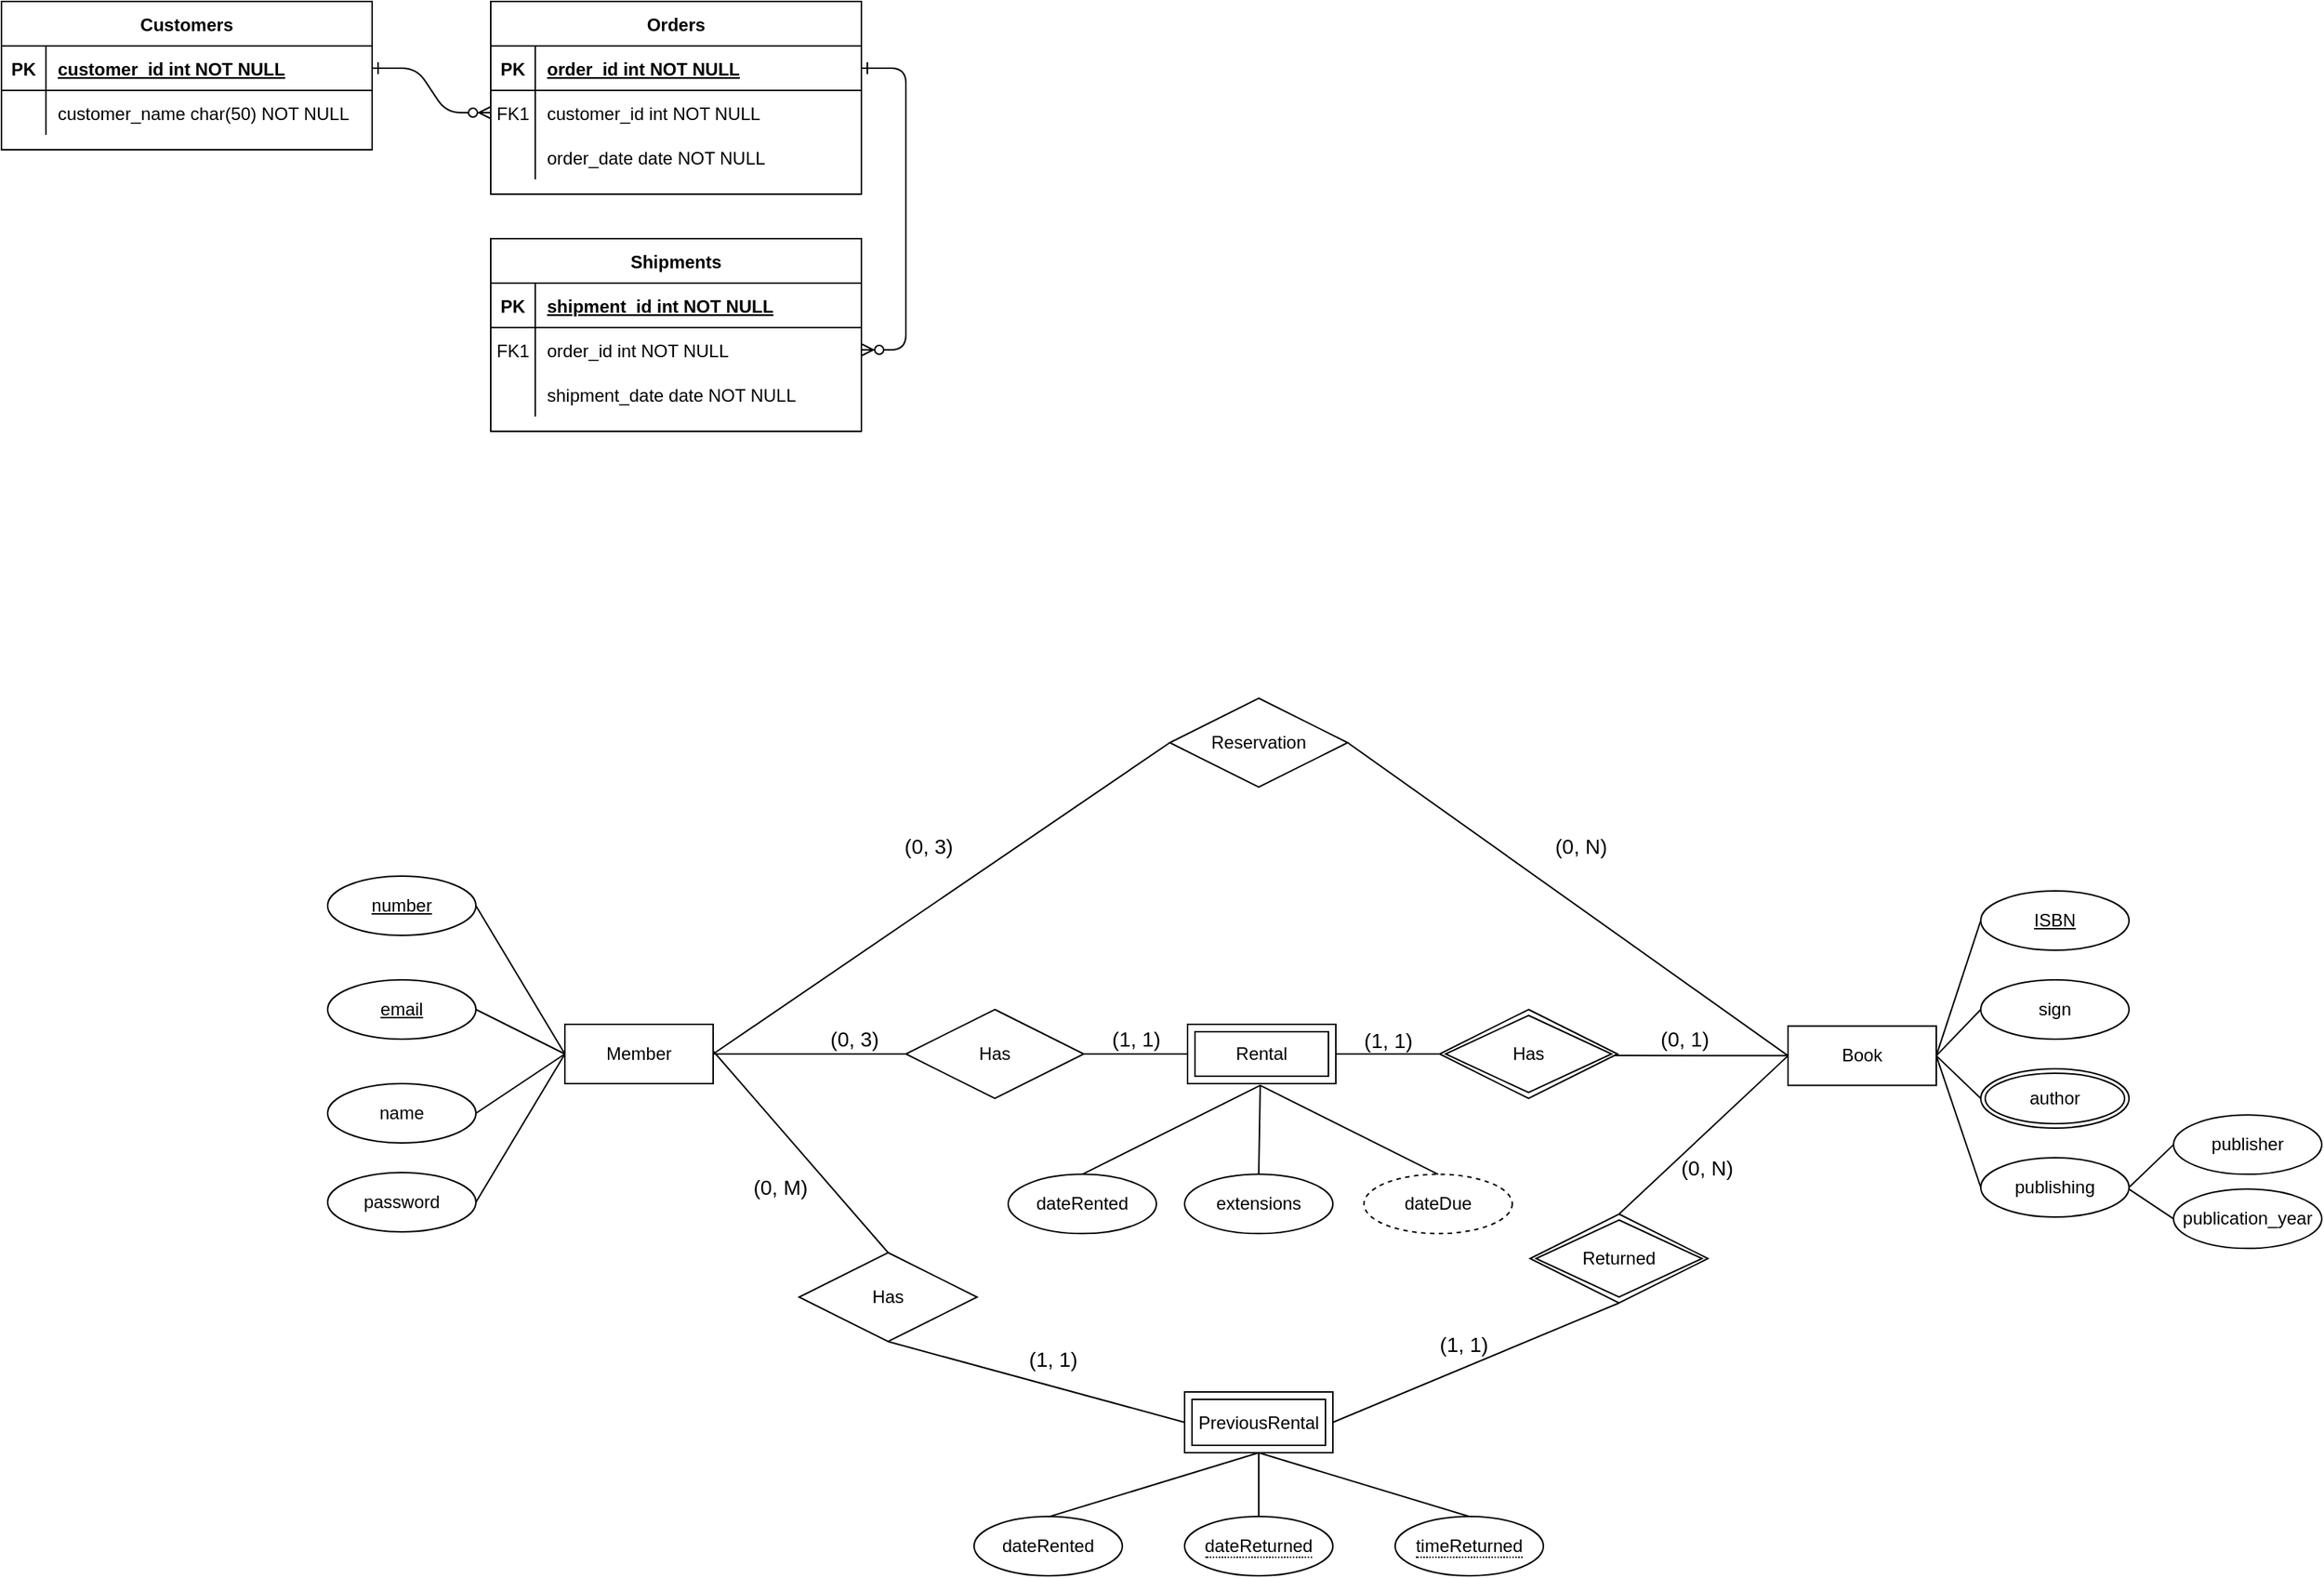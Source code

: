 <mxfile version="14.6.1" type="device"><diagram id="R2lEEEUBdFMjLlhIrx00" name="Page-1"><mxGraphModel dx="1510" dy="826" grid="0" gridSize="10" guides="1" tooltips="1" connect="1" arrows="1" fold="1" page="0" pageScale="1" pageWidth="850" pageHeight="1100" math="0" shadow="0" extFonts="Permanent Marker^https://fonts.googleapis.com/css?family=Permanent+Marker"><root><mxCell id="0"/><mxCell id="1" parent="0"/><mxCell id="C-vyLk0tnHw3VtMMgP7b-1" value="" style="edgeStyle=entityRelationEdgeStyle;endArrow=ERzeroToMany;startArrow=ERone;endFill=1;startFill=0;" parent="1" source="C-vyLk0tnHw3VtMMgP7b-24" target="C-vyLk0tnHw3VtMMgP7b-6" edge="1"><mxGeometry width="100" height="100" relative="1" as="geometry"><mxPoint x="340" y="720" as="sourcePoint"/><mxPoint x="440" y="620" as="targetPoint"/></mxGeometry></mxCell><mxCell id="C-vyLk0tnHw3VtMMgP7b-12" value="" style="edgeStyle=entityRelationEdgeStyle;endArrow=ERzeroToMany;startArrow=ERone;endFill=1;startFill=0;" parent="1" source="C-vyLk0tnHw3VtMMgP7b-3" target="C-vyLk0tnHw3VtMMgP7b-17" edge="1"><mxGeometry width="100" height="100" relative="1" as="geometry"><mxPoint x="400" y="180" as="sourcePoint"/><mxPoint x="460" y="205" as="targetPoint"/></mxGeometry></mxCell><mxCell id="C-vyLk0tnHw3VtMMgP7b-2" value="Orders" style="shape=table;startSize=30;container=1;collapsible=1;childLayout=tableLayout;fixedRows=1;rowLines=0;fontStyle=1;align=center;resizeLast=1;" parent="1" vertex="1"><mxGeometry x="450" y="120" width="250" height="130" as="geometry"/></mxCell><mxCell id="C-vyLk0tnHw3VtMMgP7b-3" value="" style="shape=partialRectangle;collapsible=0;dropTarget=0;pointerEvents=0;fillColor=none;points=[[0,0.5],[1,0.5]];portConstraint=eastwest;top=0;left=0;right=0;bottom=1;" parent="C-vyLk0tnHw3VtMMgP7b-2" vertex="1"><mxGeometry y="30" width="250" height="30" as="geometry"/></mxCell><mxCell id="C-vyLk0tnHw3VtMMgP7b-4" value="PK" style="shape=partialRectangle;overflow=hidden;connectable=0;fillColor=none;top=0;left=0;bottom=0;right=0;fontStyle=1;" parent="C-vyLk0tnHw3VtMMgP7b-3" vertex="1"><mxGeometry width="30" height="30" as="geometry"/></mxCell><mxCell id="C-vyLk0tnHw3VtMMgP7b-5" value="order_id int NOT NULL " style="shape=partialRectangle;overflow=hidden;connectable=0;fillColor=none;top=0;left=0;bottom=0;right=0;align=left;spacingLeft=6;fontStyle=5;" parent="C-vyLk0tnHw3VtMMgP7b-3" vertex="1"><mxGeometry x="30" width="220" height="30" as="geometry"/></mxCell><mxCell id="C-vyLk0tnHw3VtMMgP7b-6" value="" style="shape=partialRectangle;collapsible=0;dropTarget=0;pointerEvents=0;fillColor=none;points=[[0,0.5],[1,0.5]];portConstraint=eastwest;top=0;left=0;right=0;bottom=0;" parent="C-vyLk0tnHw3VtMMgP7b-2" vertex="1"><mxGeometry y="60" width="250" height="30" as="geometry"/></mxCell><mxCell id="C-vyLk0tnHw3VtMMgP7b-7" value="FK1" style="shape=partialRectangle;overflow=hidden;connectable=0;fillColor=none;top=0;left=0;bottom=0;right=0;" parent="C-vyLk0tnHw3VtMMgP7b-6" vertex="1"><mxGeometry width="30" height="30" as="geometry"/></mxCell><mxCell id="C-vyLk0tnHw3VtMMgP7b-8" value="customer_id int NOT NULL" style="shape=partialRectangle;overflow=hidden;connectable=0;fillColor=none;top=0;left=0;bottom=0;right=0;align=left;spacingLeft=6;" parent="C-vyLk0tnHw3VtMMgP7b-6" vertex="1"><mxGeometry x="30" width="220" height="30" as="geometry"/></mxCell><mxCell id="C-vyLk0tnHw3VtMMgP7b-9" value="" style="shape=partialRectangle;collapsible=0;dropTarget=0;pointerEvents=0;fillColor=none;points=[[0,0.5],[1,0.5]];portConstraint=eastwest;top=0;left=0;right=0;bottom=0;" parent="C-vyLk0tnHw3VtMMgP7b-2" vertex="1"><mxGeometry y="90" width="250" height="30" as="geometry"/></mxCell><mxCell id="C-vyLk0tnHw3VtMMgP7b-10" value="" style="shape=partialRectangle;overflow=hidden;connectable=0;fillColor=none;top=0;left=0;bottom=0;right=0;" parent="C-vyLk0tnHw3VtMMgP7b-9" vertex="1"><mxGeometry width="30" height="30" as="geometry"/></mxCell><mxCell id="C-vyLk0tnHw3VtMMgP7b-11" value="order_date date NOT NULL" style="shape=partialRectangle;overflow=hidden;connectable=0;fillColor=none;top=0;left=0;bottom=0;right=0;align=left;spacingLeft=6;" parent="C-vyLk0tnHw3VtMMgP7b-9" vertex="1"><mxGeometry x="30" width="220" height="30" as="geometry"/></mxCell><mxCell id="C-vyLk0tnHw3VtMMgP7b-13" value="Shipments" style="shape=table;startSize=30;container=1;collapsible=1;childLayout=tableLayout;fixedRows=1;rowLines=0;fontStyle=1;align=center;resizeLast=1;" parent="1" vertex="1"><mxGeometry x="450" y="280" width="250" height="130" as="geometry"/></mxCell><mxCell id="C-vyLk0tnHw3VtMMgP7b-14" value="" style="shape=partialRectangle;collapsible=0;dropTarget=0;pointerEvents=0;fillColor=none;points=[[0,0.5],[1,0.5]];portConstraint=eastwest;top=0;left=0;right=0;bottom=1;" parent="C-vyLk0tnHw3VtMMgP7b-13" vertex="1"><mxGeometry y="30" width="250" height="30" as="geometry"/></mxCell><mxCell id="C-vyLk0tnHw3VtMMgP7b-15" value="PK" style="shape=partialRectangle;overflow=hidden;connectable=0;fillColor=none;top=0;left=0;bottom=0;right=0;fontStyle=1;" parent="C-vyLk0tnHw3VtMMgP7b-14" vertex="1"><mxGeometry width="30" height="30" as="geometry"/></mxCell><mxCell id="C-vyLk0tnHw3VtMMgP7b-16" value="shipment_id int NOT NULL " style="shape=partialRectangle;overflow=hidden;connectable=0;fillColor=none;top=0;left=0;bottom=0;right=0;align=left;spacingLeft=6;fontStyle=5;" parent="C-vyLk0tnHw3VtMMgP7b-14" vertex="1"><mxGeometry x="30" width="220" height="30" as="geometry"/></mxCell><mxCell id="C-vyLk0tnHw3VtMMgP7b-17" value="" style="shape=partialRectangle;collapsible=0;dropTarget=0;pointerEvents=0;fillColor=none;points=[[0,0.5],[1,0.5]];portConstraint=eastwest;top=0;left=0;right=0;bottom=0;" parent="C-vyLk0tnHw3VtMMgP7b-13" vertex="1"><mxGeometry y="60" width="250" height="30" as="geometry"/></mxCell><mxCell id="C-vyLk0tnHw3VtMMgP7b-18" value="FK1" style="shape=partialRectangle;overflow=hidden;connectable=0;fillColor=none;top=0;left=0;bottom=0;right=0;" parent="C-vyLk0tnHw3VtMMgP7b-17" vertex="1"><mxGeometry width="30" height="30" as="geometry"/></mxCell><mxCell id="C-vyLk0tnHw3VtMMgP7b-19" value="order_id int NOT NULL" style="shape=partialRectangle;overflow=hidden;connectable=0;fillColor=none;top=0;left=0;bottom=0;right=0;align=left;spacingLeft=6;" parent="C-vyLk0tnHw3VtMMgP7b-17" vertex="1"><mxGeometry x="30" width="220" height="30" as="geometry"/></mxCell><mxCell id="C-vyLk0tnHw3VtMMgP7b-20" value="" style="shape=partialRectangle;collapsible=0;dropTarget=0;pointerEvents=0;fillColor=none;points=[[0,0.5],[1,0.5]];portConstraint=eastwest;top=0;left=0;right=0;bottom=0;" parent="C-vyLk0tnHw3VtMMgP7b-13" vertex="1"><mxGeometry y="90" width="250" height="30" as="geometry"/></mxCell><mxCell id="C-vyLk0tnHw3VtMMgP7b-21" value="" style="shape=partialRectangle;overflow=hidden;connectable=0;fillColor=none;top=0;left=0;bottom=0;right=0;" parent="C-vyLk0tnHw3VtMMgP7b-20" vertex="1"><mxGeometry width="30" height="30" as="geometry"/></mxCell><mxCell id="C-vyLk0tnHw3VtMMgP7b-22" value="shipment_date date NOT NULL" style="shape=partialRectangle;overflow=hidden;connectable=0;fillColor=none;top=0;left=0;bottom=0;right=0;align=left;spacingLeft=6;" parent="C-vyLk0tnHw3VtMMgP7b-20" vertex="1"><mxGeometry x="30" width="220" height="30" as="geometry"/></mxCell><mxCell id="C-vyLk0tnHw3VtMMgP7b-23" value="Customers" style="shape=table;startSize=30;container=1;collapsible=1;childLayout=tableLayout;fixedRows=1;rowLines=0;fontStyle=1;align=center;resizeLast=1;" parent="1" vertex="1"><mxGeometry x="120" y="120" width="250" height="100" as="geometry"/></mxCell><mxCell id="C-vyLk0tnHw3VtMMgP7b-24" value="" style="shape=partialRectangle;collapsible=0;dropTarget=0;pointerEvents=0;fillColor=none;points=[[0,0.5],[1,0.5]];portConstraint=eastwest;top=0;left=0;right=0;bottom=1;" parent="C-vyLk0tnHw3VtMMgP7b-23" vertex="1"><mxGeometry y="30" width="250" height="30" as="geometry"/></mxCell><mxCell id="C-vyLk0tnHw3VtMMgP7b-25" value="PK" style="shape=partialRectangle;overflow=hidden;connectable=0;fillColor=none;top=0;left=0;bottom=0;right=0;fontStyle=1;" parent="C-vyLk0tnHw3VtMMgP7b-24" vertex="1"><mxGeometry width="30" height="30" as="geometry"/></mxCell><mxCell id="C-vyLk0tnHw3VtMMgP7b-26" value="customer_id int NOT NULL " style="shape=partialRectangle;overflow=hidden;connectable=0;fillColor=none;top=0;left=0;bottom=0;right=0;align=left;spacingLeft=6;fontStyle=5;" parent="C-vyLk0tnHw3VtMMgP7b-24" vertex="1"><mxGeometry x="30" width="220" height="30" as="geometry"/></mxCell><mxCell id="C-vyLk0tnHw3VtMMgP7b-27" value="" style="shape=partialRectangle;collapsible=0;dropTarget=0;pointerEvents=0;fillColor=none;points=[[0,0.5],[1,0.5]];portConstraint=eastwest;top=0;left=0;right=0;bottom=0;" parent="C-vyLk0tnHw3VtMMgP7b-23" vertex="1"><mxGeometry y="60" width="250" height="30" as="geometry"/></mxCell><mxCell id="C-vyLk0tnHw3VtMMgP7b-28" value="" style="shape=partialRectangle;overflow=hidden;connectable=0;fillColor=none;top=0;left=0;bottom=0;right=0;" parent="C-vyLk0tnHw3VtMMgP7b-27" vertex="1"><mxGeometry width="30" height="30" as="geometry"/></mxCell><mxCell id="C-vyLk0tnHw3VtMMgP7b-29" value="customer_name char(50) NOT NULL" style="shape=partialRectangle;overflow=hidden;connectable=0;fillColor=none;top=0;left=0;bottom=0;right=0;align=left;spacingLeft=6;" parent="C-vyLk0tnHw3VtMMgP7b-27" vertex="1"><mxGeometry x="30" width="220" height="30" as="geometry"/></mxCell><mxCell id="GxvEEgkwAF6LF5audUtq-4" value="Member" style="whiteSpace=wrap;html=1;align=center;" vertex="1" parent="1"><mxGeometry x="500" y="810" width="100" height="40" as="geometry"/></mxCell><mxCell id="GxvEEgkwAF6LF5audUtq-6" value="Book" style="whiteSpace=wrap;html=1;align=center;" vertex="1" parent="1"><mxGeometry x="1325" y="811.18" width="100" height="40" as="geometry"/></mxCell><mxCell id="GxvEEgkwAF6LF5audUtq-9" value="name" style="ellipse;whiteSpace=wrap;html=1;align=center;" vertex="1" parent="1"><mxGeometry x="340" y="850" width="100" height="40" as="geometry"/></mxCell><mxCell id="GxvEEgkwAF6LF5audUtq-10" value="password" style="ellipse;whiteSpace=wrap;html=1;align=center;" vertex="1" parent="1"><mxGeometry x="340" y="910" width="100" height="40" as="geometry"/></mxCell><mxCell id="GxvEEgkwAF6LF5audUtq-13" value="number" style="ellipse;whiteSpace=wrap;html=1;align=center;fontStyle=4;" vertex="1" parent="1"><mxGeometry x="340" y="710" width="100" height="40" as="geometry"/></mxCell><mxCell id="GxvEEgkwAF6LF5audUtq-14" value="email" style="ellipse;whiteSpace=wrap;html=1;align=center;fontStyle=4;" vertex="1" parent="1"><mxGeometry x="340" y="780" width="100" height="40" as="geometry"/></mxCell><mxCell id="GxvEEgkwAF6LF5audUtq-15" value="" style="endArrow=none;html=1;rounded=0;entryX=0;entryY=0.5;entryDx=0;entryDy=0;exitX=1;exitY=0.5;exitDx=0;exitDy=0;" edge="1" parent="1" source="GxvEEgkwAF6LF5audUtq-13" target="GxvEEgkwAF6LF5audUtq-4"><mxGeometry relative="1" as="geometry"><mxPoint x="430" y="729.5" as="sourcePoint"/><mxPoint x="600" y="729.5" as="targetPoint"/></mxGeometry></mxCell><mxCell id="GxvEEgkwAF6LF5audUtq-16" value="" style="endArrow=none;html=1;rounded=0;exitX=1;exitY=0.5;exitDx=0;exitDy=0;" edge="1" parent="1" source="GxvEEgkwAF6LF5audUtq-14"><mxGeometry relative="1" as="geometry"><mxPoint x="440" y="739.5" as="sourcePoint"/><mxPoint x="500" y="830" as="targetPoint"/></mxGeometry></mxCell><mxCell id="GxvEEgkwAF6LF5audUtq-17" value="" style="endArrow=none;html=1;rounded=0;exitX=1;exitY=0.5;exitDx=0;exitDy=0;entryX=0;entryY=0.5;entryDx=0;entryDy=0;" edge="1" parent="1" source="GxvEEgkwAF6LF5audUtq-9" target="GxvEEgkwAF6LF5audUtq-4"><mxGeometry relative="1" as="geometry"><mxPoint x="440" y="810" as="sourcePoint"/><mxPoint x="510" y="840" as="targetPoint"/></mxGeometry></mxCell><mxCell id="GxvEEgkwAF6LF5audUtq-18" value="" style="endArrow=none;html=1;rounded=0;exitX=1;exitY=0.5;exitDx=0;exitDy=0;entryX=0;entryY=0.5;entryDx=0;entryDy=0;" edge="1" parent="1" source="GxvEEgkwAF6LF5audUtq-10" target="GxvEEgkwAF6LF5audUtq-4"><mxGeometry relative="1" as="geometry"><mxPoint x="450" y="820" as="sourcePoint"/><mxPoint x="520" y="850" as="targetPoint"/></mxGeometry></mxCell><mxCell id="GxvEEgkwAF6LF5audUtq-19" value="ISBN" style="ellipse;whiteSpace=wrap;html=1;align=center;fontStyle=4;" vertex="1" parent="1"><mxGeometry x="1455" y="720" width="100" height="40" as="geometry"/></mxCell><mxCell id="GxvEEgkwAF6LF5audUtq-20" value="sign" style="ellipse;whiteSpace=wrap;html=1;align=center;" vertex="1" parent="1"><mxGeometry x="1455" y="780" width="100" height="40" as="geometry"/></mxCell><mxCell id="GxvEEgkwAF6LF5audUtq-22" value="publishing" style="ellipse;whiteSpace=wrap;html=1;align=center;" vertex="1" parent="1"><mxGeometry x="1455" y="900" width="100" height="40" as="geometry"/></mxCell><mxCell id="GxvEEgkwAF6LF5audUtq-23" style="edgeStyle=orthogonalEdgeStyle;rounded=0;orthogonalLoop=1;jettySize=auto;html=1;exitX=0.5;exitY=1;exitDx=0;exitDy=0;" edge="1" parent="1" source="GxvEEgkwAF6LF5audUtq-22" target="GxvEEgkwAF6LF5audUtq-22"><mxGeometry relative="1" as="geometry"/></mxCell><mxCell id="GxvEEgkwAF6LF5audUtq-24" value="author" style="ellipse;shape=doubleEllipse;margin=3;whiteSpace=wrap;html=1;align=center;" vertex="1" parent="1"><mxGeometry x="1455" y="840" width="100" height="40" as="geometry"/></mxCell><mxCell id="GxvEEgkwAF6LF5audUtq-25" value="publisher" style="ellipse;whiteSpace=wrap;html=1;align=center;" vertex="1" parent="1"><mxGeometry x="1585" y="871.18" width="100" height="40" as="geometry"/></mxCell><mxCell id="GxvEEgkwAF6LF5audUtq-26" value="publication_year" style="ellipse;whiteSpace=wrap;html=1;align=center;" vertex="1" parent="1"><mxGeometry x="1585" y="921.18" width="100" height="40" as="geometry"/></mxCell><mxCell id="GxvEEgkwAF6LF5audUtq-27" value="" style="endArrow=none;html=1;rounded=0;exitX=0;exitY=0.5;exitDx=0;exitDy=0;entryX=1;entryY=0.5;entryDx=0;entryDy=0;" edge="1" parent="1" source="GxvEEgkwAF6LF5audUtq-19" target="GxvEEgkwAF6LF5audUtq-6"><mxGeometry relative="1" as="geometry"><mxPoint x="1215" y="811.18" as="sourcePoint"/><mxPoint x="1375" y="811.18" as="targetPoint"/></mxGeometry></mxCell><mxCell id="GxvEEgkwAF6LF5audUtq-28" value="" style="endArrow=none;html=1;rounded=0;exitX=0;exitY=0.5;exitDx=0;exitDy=0;entryX=1;entryY=0.5;entryDx=0;entryDy=0;" edge="1" parent="1" source="GxvEEgkwAF6LF5audUtq-20" target="GxvEEgkwAF6LF5audUtq-6"><mxGeometry relative="1" as="geometry"><mxPoint x="1465.0" y="750.0" as="sourcePoint"/><mxPoint x="1435.0" y="841.18" as="targetPoint"/></mxGeometry></mxCell><mxCell id="GxvEEgkwAF6LF5audUtq-29" value="" style="endArrow=none;html=1;rounded=0;exitX=0;exitY=0.5;exitDx=0;exitDy=0;entryX=1;entryY=0.5;entryDx=0;entryDy=0;" edge="1" parent="1" source="GxvEEgkwAF6LF5audUtq-24" target="GxvEEgkwAF6LF5audUtq-6"><mxGeometry relative="1" as="geometry"><mxPoint x="1465.0" y="810.0" as="sourcePoint"/><mxPoint x="1435.0" y="841.18" as="targetPoint"/></mxGeometry></mxCell><mxCell id="GxvEEgkwAF6LF5audUtq-30" value="" style="endArrow=none;html=1;rounded=0;exitX=0;exitY=0.5;exitDx=0;exitDy=0;entryX=1;entryY=0.5;entryDx=0;entryDy=0;" edge="1" parent="1" source="GxvEEgkwAF6LF5audUtq-22" target="GxvEEgkwAF6LF5audUtq-6"><mxGeometry relative="1" as="geometry"><mxPoint x="1465.0" y="870.0" as="sourcePoint"/><mxPoint x="1435.0" y="841.18" as="targetPoint"/></mxGeometry></mxCell><mxCell id="GxvEEgkwAF6LF5audUtq-31" value="" style="endArrow=none;html=1;rounded=0;exitX=1;exitY=0.5;exitDx=0;exitDy=0;entryX=0;entryY=0.5;entryDx=0;entryDy=0;" edge="1" parent="1" source="GxvEEgkwAF6LF5audUtq-22" target="GxvEEgkwAF6LF5audUtq-25"><mxGeometry relative="1" as="geometry"><mxPoint x="1465.0" y="930.0" as="sourcePoint"/><mxPoint x="1435.0" y="841.18" as="targetPoint"/></mxGeometry></mxCell><mxCell id="GxvEEgkwAF6LF5audUtq-32" value="" style="endArrow=none;html=1;rounded=0;entryX=0;entryY=0.5;entryDx=0;entryDy=0;" edge="1" parent="1" target="GxvEEgkwAF6LF5audUtq-26"><mxGeometry relative="1" as="geometry"><mxPoint x="1555" y="921.18" as="sourcePoint"/><mxPoint x="1605.0" y="890.0" as="targetPoint"/></mxGeometry></mxCell><mxCell id="GxvEEgkwAF6LF5audUtq-35" value="" style="endArrow=none;html=1;rounded=0;exitX=1;exitY=0.5;exitDx=0;exitDy=0;" edge="1" parent="1" source="GxvEEgkwAF6LF5audUtq-4"><mxGeometry relative="1" as="geometry"><mxPoint x="860" y="740" as="sourcePoint"/><mxPoint x="740" y="830" as="targetPoint"/></mxGeometry></mxCell><mxCell id="GxvEEgkwAF6LF5audUtq-36" value="" style="endArrow=none;html=1;rounded=0;exitX=0;exitY=0.5;exitDx=0;exitDy=0;" edge="1" parent="1" source="GxvEEgkwAF6LF5audUtq-6"><mxGeometry relative="1" as="geometry"><mxPoint x="1020.0" y="841.18" as="sourcePoint"/><mxPoint x="1200" y="831" as="targetPoint"/></mxGeometry></mxCell><mxCell id="GxvEEgkwAF6LF5audUtq-47" value="Reservation" style="shape=rhombus;perimeter=rhombusPerimeter;whiteSpace=wrap;html=1;align=center;" vertex="1" parent="1"><mxGeometry x="908" y="590" width="120" height="60" as="geometry"/></mxCell><mxCell id="GxvEEgkwAF6LF5audUtq-48" value="" style="endArrow=none;html=1;rounded=0;entryX=0;entryY=0.5;entryDx=0;entryDy=0;exitX=1;exitY=0.5;exitDx=0;exitDy=0;" edge="1" parent="1" source="GxvEEgkwAF6LF5audUtq-4" target="GxvEEgkwAF6LF5audUtq-47"><mxGeometry relative="1" as="geometry"><mxPoint x="780" y="830" as="sourcePoint"/><mxPoint x="920" y="640" as="targetPoint"/></mxGeometry></mxCell><mxCell id="GxvEEgkwAF6LF5audUtq-49" value="" style="endArrow=none;html=1;rounded=0;entryX=1;entryY=0.5;entryDx=0;entryDy=0;exitX=0;exitY=0.5;exitDx=0;exitDy=0;" edge="1" parent="1" source="GxvEEgkwAF6LF5audUtq-6" target="GxvEEgkwAF6LF5audUtq-47"><mxGeometry relative="1" as="geometry"><mxPoint x="1380" y="622.36" as="sourcePoint"/><mxPoint x="1260" y="621.18" as="targetPoint"/></mxGeometry></mxCell><mxCell id="GxvEEgkwAF6LF5audUtq-50" value="&lt;font style=&quot;font-size: 14px&quot;&gt;(0, 3)&lt;/font&gt;" style="text;html=1;align=center;verticalAlign=middle;resizable=0;points=[];autosize=1;strokeColor=none;" vertex="1" parent="1"><mxGeometry x="720" y="680" width="50" height="20" as="geometry"/></mxCell><mxCell id="GxvEEgkwAF6LF5audUtq-51" value="&lt;font style=&quot;font-size: 14px&quot;&gt;(0, N)&lt;/font&gt;" style="text;html=1;align=center;verticalAlign=middle;resizable=0;points=[];autosize=1;strokeColor=none;" vertex="1" parent="1"><mxGeometry x="1160" y="680" width="50" height="20" as="geometry"/></mxCell><mxCell id="GxvEEgkwAF6LF5audUtq-57" value="&lt;font style=&quot;font-size: 14px&quot;&gt;(0, 3)&lt;/font&gt;" style="text;html=1;align=center;verticalAlign=middle;resizable=0;points=[];autosize=1;strokeColor=none;" vertex="1" parent="1"><mxGeometry x="670" y="810" width="50" height="20" as="geometry"/></mxCell><mxCell id="GxvEEgkwAF6LF5audUtq-58" value="&lt;font style=&quot;font-size: 14px&quot;&gt;(0, 1)&lt;/font&gt;" style="text;html=1;align=center;verticalAlign=middle;resizable=0;points=[];autosize=1;strokeColor=none;" vertex="1" parent="1"><mxGeometry x="1230" y="810" width="50" height="20" as="geometry"/></mxCell><mxCell id="GxvEEgkwAF6LF5audUtq-69" value="Rental" style="shape=ext;margin=3;double=1;whiteSpace=wrap;html=1;align=center;" vertex="1" parent="1"><mxGeometry x="920" y="810" width="100" height="40" as="geometry"/></mxCell><mxCell id="GxvEEgkwAF6LF5audUtq-71" value="Has" style="shape=rhombus;double=1;perimeter=rhombusPerimeter;whiteSpace=wrap;html=1;align=center;" vertex="1" parent="1"><mxGeometry x="1090" y="800" width="120" height="60" as="geometry"/></mxCell><mxCell id="GxvEEgkwAF6LF5audUtq-72" value="" style="endArrow=none;html=1;rounded=0;exitX=1;exitY=0.5;exitDx=0;exitDy=0;entryX=0;entryY=0.5;entryDx=0;entryDy=0;" edge="1" parent="1" source="GxvEEgkwAF6LF5audUtq-69" target="GxvEEgkwAF6LF5audUtq-71"><mxGeometry relative="1" as="geometry"><mxPoint x="1090" y="880" as="sourcePoint"/><mxPoint x="1250" y="880" as="targetPoint"/></mxGeometry></mxCell><mxCell id="GxvEEgkwAF6LF5audUtq-73" value="&lt;font style=&quot;font-size: 14px&quot;&gt;(1, 1)&lt;/font&gt;" style="text;html=1;align=center;verticalAlign=middle;resizable=0;points=[];autosize=1;strokeColor=none;" vertex="1" parent="1"><mxGeometry x="860" y="810" width="50" height="20" as="geometry"/></mxCell><mxCell id="GxvEEgkwAF6LF5audUtq-76" value="" style="endArrow=none;html=1;rounded=0;exitX=1;exitY=0.5;exitDx=0;exitDy=0;entryX=0;entryY=0.5;entryDx=0;entryDy=0;" edge="1" parent="1" target="GxvEEgkwAF6LF5audUtq-69"><mxGeometry relative="1" as="geometry"><mxPoint x="850" y="830" as="sourcePoint"/><mxPoint x="1100" y="840" as="targetPoint"/></mxGeometry></mxCell><mxCell id="GxvEEgkwAF6LF5audUtq-77" value="&lt;font style=&quot;font-size: 14px&quot;&gt;(1, 1)&lt;/font&gt;" style="text;html=1;align=center;verticalAlign=middle;resizable=0;points=[];autosize=1;strokeColor=none;" vertex="1" parent="1"><mxGeometry x="1030" y="811.18" width="50" height="20" as="geometry"/></mxCell><mxCell id="GxvEEgkwAF6LF5audUtq-78" value="Has" style="shape=rhombus;perimeter=rhombusPerimeter;whiteSpace=wrap;html=1;align=center;" vertex="1" parent="1"><mxGeometry x="730" y="800" width="120" height="60" as="geometry"/></mxCell><mxCell id="GxvEEgkwAF6LF5audUtq-79" value="dateRented" style="ellipse;whiteSpace=wrap;html=1;align=center;" vertex="1" parent="1"><mxGeometry x="799" y="911.18" width="100" height="40" as="geometry"/></mxCell><mxCell id="GxvEEgkwAF6LF5audUtq-80" value="" style="endArrow=none;html=1;rounded=0;exitX=0.5;exitY=0;exitDx=0;exitDy=0;entryX=0.5;entryY=1;entryDx=0;entryDy=0;" edge="1" parent="1" source="GxvEEgkwAF6LF5audUtq-79"><mxGeometry relative="1" as="geometry"><mxPoint x="859" y="1111.18" as="sourcePoint"/><mxPoint x="969" y="851.18" as="targetPoint"/></mxGeometry></mxCell><mxCell id="GxvEEgkwAF6LF5audUtq-81" value="dateDue" style="ellipse;whiteSpace=wrap;html=1;align=center;dashed=1;" vertex="1" parent="1"><mxGeometry x="1039" y="911.18" width="100" height="40" as="geometry"/></mxCell><mxCell id="GxvEEgkwAF6LF5audUtq-82" value="" style="endArrow=none;html=1;rounded=0;entryX=0.5;entryY=0;entryDx=0;entryDy=0;" edge="1" parent="1" target="GxvEEgkwAF6LF5audUtq-81"><mxGeometry relative="1" as="geometry"><mxPoint x="969" y="851.18" as="sourcePoint"/><mxPoint x="1019" y="1111.18" as="targetPoint"/></mxGeometry></mxCell><mxCell id="GxvEEgkwAF6LF5audUtq-83" value="extensions" style="ellipse;whiteSpace=wrap;html=1;align=center;" vertex="1" parent="1"><mxGeometry x="918" y="911.18" width="100" height="40" as="geometry"/></mxCell><mxCell id="GxvEEgkwAF6LF5audUtq-84" value="" style="endArrow=none;html=1;entryX=0.5;entryY=0;entryDx=0;entryDy=0;" edge="1" parent="1" target="GxvEEgkwAF6LF5audUtq-83"><mxGeometry width="50" height="50" relative="1" as="geometry"><mxPoint x="969" y="851.18" as="sourcePoint"/><mxPoint x="969" y="891.18" as="targetPoint"/></mxGeometry></mxCell><mxCell id="GxvEEgkwAF6LF5audUtq-89" value="&lt;font style=&quot;font-size: 14px&quot;&gt;(0, N)&lt;/font&gt;" style="text;html=1;align=center;verticalAlign=middle;resizable=0;points=[];autosize=1;strokeColor=none;" vertex="1" parent="1"><mxGeometry x="1245" y="897.0" width="50" height="20" as="geometry"/></mxCell><mxCell id="GxvEEgkwAF6LF5audUtq-90" value="&lt;font style=&quot;font-size: 14px&quot;&gt;(0, M)&lt;/font&gt;" style="text;html=1;align=center;verticalAlign=middle;resizable=0;points=[];autosize=1;strokeColor=none;" vertex="1" parent="1"><mxGeometry x="620" y="910" width="50" height="20" as="geometry"/></mxCell><mxCell id="GxvEEgkwAF6LF5audUtq-93" value="" style="endArrow=none;html=1;rounded=0;exitX=0.5;exitY=0;exitDx=0;exitDy=0;entryX=0.5;entryY=1;entryDx=0;entryDy=0;" edge="1" parent="1" source="GxvEEgkwAF6LF5audUtq-95" target="GxvEEgkwAF6LF5audUtq-97"><mxGeometry relative="1" as="geometry"><mxPoint x="888" y="1142" as="sourcePoint"/><mxPoint x="968" y="1105" as="targetPoint"/></mxGeometry></mxCell><mxCell id="GxvEEgkwAF6LF5audUtq-94" value="" style="endArrow=none;html=1;rounded=0;entryX=0.5;entryY=0;entryDx=0;entryDy=0;exitX=0.5;exitY=1;exitDx=0;exitDy=0;" edge="1" parent="1" source="GxvEEgkwAF6LF5audUtq-97" target="GxvEEgkwAF6LF5audUtq-96"><mxGeometry relative="1" as="geometry"><mxPoint x="968" y="1096" as="sourcePoint"/><mxPoint x="1037" y="1144" as="targetPoint"/></mxGeometry></mxCell><mxCell id="GxvEEgkwAF6LF5audUtq-95" value="&lt;span style=&quot;border-bottom: 1px dotted&quot;&gt;dateReturned&lt;/span&gt;" style="ellipse;whiteSpace=wrap;html=1;align=center;" vertex="1" parent="1"><mxGeometry x="918" y="1142" width="100" height="40" as="geometry"/></mxCell><mxCell id="GxvEEgkwAF6LF5audUtq-96" value="&lt;span style=&quot;border-bottom: 1px dotted&quot;&gt;timeReturned&lt;/span&gt;" style="ellipse;whiteSpace=wrap;html=1;align=center;" vertex="1" parent="1"><mxGeometry x="1060" y="1142" width="100" height="40" as="geometry"/></mxCell><mxCell id="GxvEEgkwAF6LF5audUtq-97" value="PreviousRental" style="shape=ext;margin=3;double=1;whiteSpace=wrap;html=1;align=center;" vertex="1" parent="1"><mxGeometry x="918" y="1058" width="100" height="41" as="geometry"/></mxCell><mxCell id="GxvEEgkwAF6LF5audUtq-99" value="Returned" style="shape=rhombus;double=1;perimeter=rhombusPerimeter;whiteSpace=wrap;html=1;align=center;" vertex="1" parent="1"><mxGeometry x="1151" y="938" width="120" height="60" as="geometry"/></mxCell><mxCell id="GxvEEgkwAF6LF5audUtq-100" value="" style="endArrow=none;html=1;rounded=0;exitX=0;exitY=0.5;exitDx=0;exitDy=0;entryX=0.5;entryY=0;entryDx=0;entryDy=0;" edge="1" parent="1" source="GxvEEgkwAF6LF5audUtq-6" target="GxvEEgkwAF6LF5audUtq-99"><mxGeometry relative="1" as="geometry"><mxPoint x="1335" y="841.18" as="sourcePoint"/><mxPoint x="1210" y="841" as="targetPoint"/></mxGeometry></mxCell><mxCell id="GxvEEgkwAF6LF5audUtq-101" value="" style="endArrow=none;html=1;rounded=0;exitX=0.5;exitY=1;exitDx=0;exitDy=0;entryX=1;entryY=0.5;entryDx=0;entryDy=0;" edge="1" parent="1" source="GxvEEgkwAF6LF5audUtq-99" target="GxvEEgkwAF6LF5audUtq-97"><mxGeometry relative="1" as="geometry"><mxPoint x="1335" y="841.18" as="sourcePoint"/><mxPoint x="1264" y="991.18" as="targetPoint"/></mxGeometry></mxCell><mxCell id="GxvEEgkwAF6LF5audUtq-104" value="&lt;font style=&quot;font-size: 14px&quot;&gt;(1, 1)&lt;/font&gt;" style="text;html=1;align=center;verticalAlign=middle;resizable=0;points=[];autosize=1;strokeColor=none;" vertex="1" parent="1"><mxGeometry x="1084" y="1016" width="43" height="19" as="geometry"/></mxCell><mxCell id="GxvEEgkwAF6LF5audUtq-106" value="Has" style="shape=rhombus;perimeter=rhombusPerimeter;whiteSpace=wrap;html=1;align=center;" vertex="1" parent="1"><mxGeometry x="658" y="964" width="120" height="60" as="geometry"/></mxCell><mxCell id="GxvEEgkwAF6LF5audUtq-108" value="" style="endArrow=none;html=1;rounded=0;entryX=0.5;entryY=0;entryDx=0;entryDy=0;" edge="1" parent="1" target="GxvEEgkwAF6LF5audUtq-106"><mxGeometry relative="1" as="geometry"><mxPoint x="600" y="828" as="sourcePoint"/><mxPoint x="750" y="840" as="targetPoint"/></mxGeometry></mxCell><mxCell id="GxvEEgkwAF6LF5audUtq-109" value="" style="endArrow=none;html=1;rounded=0;entryX=0;entryY=0.5;entryDx=0;entryDy=0;exitX=0.5;exitY=1;exitDx=0;exitDy=0;" edge="1" parent="1" source="GxvEEgkwAF6LF5audUtq-106" target="GxvEEgkwAF6LF5audUtq-97"><mxGeometry relative="1" as="geometry"><mxPoint x="610" y="838" as="sourcePoint"/><mxPoint x="685" y="996" as="targetPoint"/></mxGeometry></mxCell><mxCell id="GxvEEgkwAF6LF5audUtq-112" value="&lt;font style=&quot;font-size: 14px&quot;&gt;(1, 1)&lt;/font&gt;" style="text;html=1;align=center;verticalAlign=middle;resizable=0;points=[];autosize=1;strokeColor=none;" vertex="1" parent="1"><mxGeometry x="807" y="1026" width="43" height="19" as="geometry"/></mxCell><mxCell id="GxvEEgkwAF6LF5audUtq-113" value="dateRented" style="ellipse;whiteSpace=wrap;html=1;align=center;" vertex="1" parent="1"><mxGeometry x="776" y="1142" width="100" height="40" as="geometry"/></mxCell><mxCell id="GxvEEgkwAF6LF5audUtq-116" value="" style="endArrow=none;html=1;rounded=0;exitX=0.5;exitY=0.008;exitDx=0;exitDy=0;entryX=0.5;entryY=1;entryDx=0;entryDy=0;exitPerimeter=0;" edge="1" parent="1" source="GxvEEgkwAF6LF5audUtq-113" target="GxvEEgkwAF6LF5audUtq-97"><mxGeometry relative="1" as="geometry"><mxPoint x="859" y="921.18" as="sourcePoint"/><mxPoint x="979" y="861.18" as="targetPoint"/></mxGeometry></mxCell></root></mxGraphModel></diagram></mxfile>